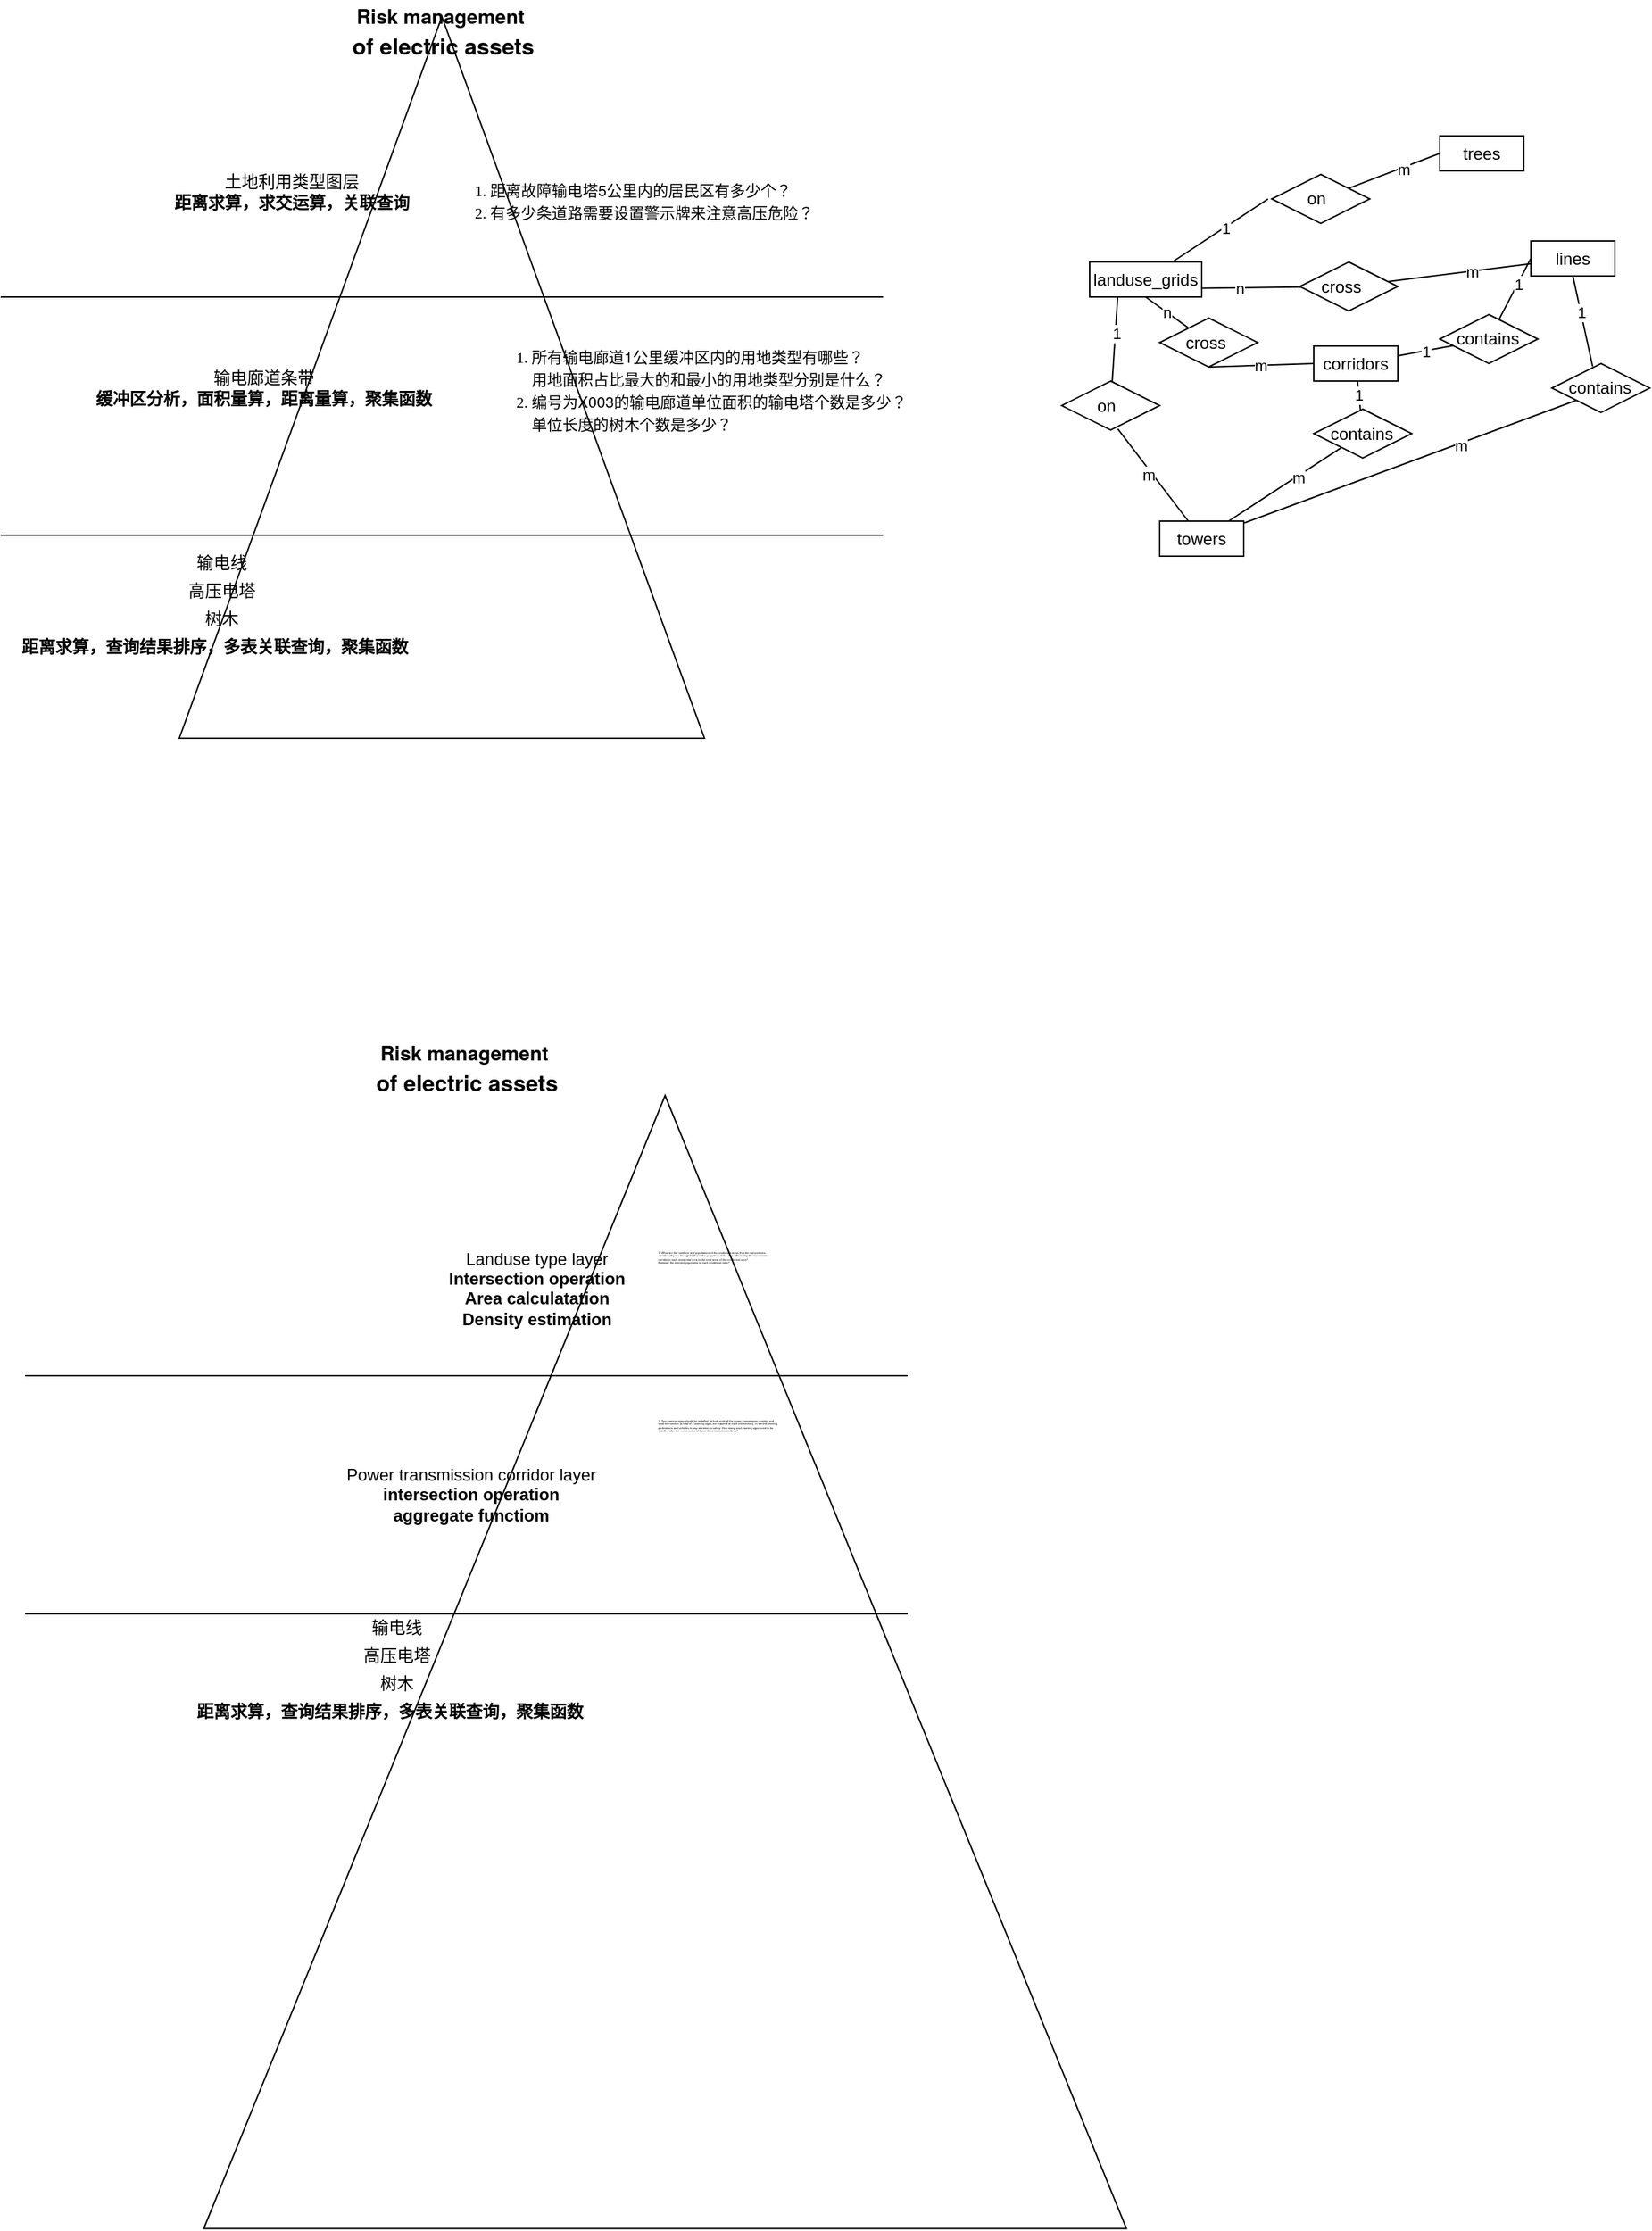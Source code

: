 <mxfile version="14.1.8" type="github">
  <diagram id="ItdWHxaEiJTJODX1TtfW" name="Page-1">
    <mxGraphModel dx="783" dy="511" grid="1" gridSize="10" guides="1" tooltips="1" connect="1" arrows="1" fold="1" page="0" pageScale="1" pageWidth="850" pageHeight="1100" math="0" shadow="0">
      <root>
        <mxCell id="0" />
        <mxCell id="1" parent="0" />
        <mxCell id="6G2YrjMsrMPKAnSGt6pV-1" value="" style="triangle;whiteSpace=wrap;html=1;rotation=-90;" parent="1" vertex="1">
          <mxGeometry x="120" y="120" width="515" height="375" as="geometry" />
        </mxCell>
        <mxCell id="6G2YrjMsrMPKAnSGt6pV-3" value="" style="endArrow=none;html=1;" parent="1" edge="1">
          <mxGeometry width="50" height="50" relative="1" as="geometry">
            <mxPoint x="62.5" y="250" as="sourcePoint" />
            <mxPoint x="692.5" y="250" as="targetPoint" />
          </mxGeometry>
        </mxCell>
        <mxCell id="6G2YrjMsrMPKAnSGt6pV-4" value="" style="endArrow=none;html=1;" parent="1" edge="1">
          <mxGeometry width="50" height="50" relative="1" as="geometry">
            <mxPoint x="62.5" y="420" as="sourcePoint" />
            <mxPoint x="692.5" y="420" as="targetPoint" />
          </mxGeometry>
        </mxCell>
        <mxCell id="6G2YrjMsrMPKAnSGt6pV-5" value="&lt;ol class=&quot;ol1&quot; style=&quot;font-size: medium&quot;&gt;&lt;li class=&quot;li1&quot; style=&quot;margin: 0px ; font-stretch: normal ; font-size: 11px ; line-height: normal ; font-family: &amp;#34;pingfang sc&amp;#34;&quot;&gt;&lt;span class=&quot;s1&quot; style=&quot;font-stretch: normal ; line-height: normal ; font-family: &amp;#34;helvetica neue&amp;#34;&quot;&gt;&lt;/span&gt;距离故障输电塔&lt;span class=&quot;s1&quot; style=&quot;font-stretch: normal ; line-height: normal ; font-family: &amp;#34;helvetica neue&amp;#34;&quot;&gt;5&lt;/span&gt;公里内的居民区有多少个？&lt;/li&gt;&lt;li class=&quot;li1&quot; style=&quot;margin: 0px ; font-stretch: normal ; font-size: 11px ; line-height: normal ; font-family: &amp;#34;pingfang sc&amp;#34;&quot;&gt;&lt;span class=&quot;s1&quot; style=&quot;font-stretch: normal ; line-height: normal ; font-family: &amp;#34;helvetica neue&amp;#34;&quot;&gt;&lt;/span&gt;有多少条道路需要设置警示牌来注意高压危险？&lt;/li&gt;&lt;/ol&gt;" style="text;html=1;align=left;verticalAlign=middle;resizable=0;points=[];autosize=1;" parent="1" vertex="1">
          <mxGeometry x="370" y="145" width="310" height="70" as="geometry" />
        </mxCell>
        <mxCell id="6G2YrjMsrMPKAnSGt6pV-6" value="土地利用类型图层&lt;br&gt;&lt;b&gt;距离求算，求交运算，关联查询&lt;/b&gt;" style="text;html=1;align=center;verticalAlign=middle;resizable=0;points=[];autosize=1;" parent="1" vertex="1">
          <mxGeometry x="180" y="160" width="180" height="30" as="geometry" />
        </mxCell>
        <mxCell id="6G2YrjMsrMPKAnSGt6pV-7" value="输电廊道条带&lt;br&gt;&lt;b&gt;缓冲区分析，面积量算，距离量算，聚集函数&lt;/b&gt;" style="text;html=1;align=center;verticalAlign=middle;resizable=0;points=[];autosize=1;" parent="1" vertex="1">
          <mxGeometry x="120" y="300" width="260" height="30" as="geometry" />
        </mxCell>
        <mxCell id="6G2YrjMsrMPKAnSGt6pV-8" value="输电线" style="text;html=1;align=center;verticalAlign=middle;resizable=0;points=[];autosize=1;" parent="1" vertex="1">
          <mxGeometry x="195" y="430" width="50" height="20" as="geometry" />
        </mxCell>
        <mxCell id="6G2YrjMsrMPKAnSGt6pV-9" value="高压电塔" style="text;html=1;align=center;verticalAlign=middle;resizable=0;points=[];autosize=1;" parent="1" vertex="1">
          <mxGeometry x="190" y="450" width="60" height="20" as="geometry" />
        </mxCell>
        <mxCell id="6G2YrjMsrMPKAnSGt6pV-10" value="&lt;ol class=&quot;ol1&quot; style=&quot;text-align: left ; font-size: medium&quot;&gt;&lt;li class=&quot;li1&quot; style=&quot;margin: 0px ; font-stretch: normal ; font-size: 11px ; line-height: normal ; font-family: &amp;#34;pingfang sc&amp;#34;&quot;&gt;所有输电廊道&lt;span class=&quot;s1&quot; style=&quot;font-stretch: normal ; line-height: normal ; font-family: &amp;#34;helvetica neue&amp;#34;&quot;&gt;1&lt;/span&gt;公里缓冲区内的用地类型有哪些？&lt;br&gt;用地面积占比最大的和最小的用地类型分别是什么？&lt;/li&gt;&lt;li class=&quot;li1&quot; style=&quot;margin: 0px ; font-stretch: normal ; font-size: 11px ; line-height: normal ; font-family: &amp;#34;pingfang sc&amp;#34;&quot;&gt;编号为&lt;span class=&quot;s1&quot; style=&quot;font-stretch: normal ; line-height: normal ; font-family: &amp;#34;helvetica neue&amp;#34;&quot;&gt;X003&lt;/span&gt;的输电廊道单位面积的输电塔个数是多少？&lt;br&gt;单位长度的树木个数是多少？&lt;/li&gt;&lt;/ol&gt;" style="text;html=1;align=center;verticalAlign=middle;resizable=0;points=[];autosize=1;" parent="1" vertex="1">
          <mxGeometry x="380" y="260" width="350" height="110" as="geometry" />
        </mxCell>
        <mxCell id="6G2YrjMsrMPKAnSGt6pV-12" value="树木" style="text;html=1;align=center;verticalAlign=middle;resizable=0;points=[];autosize=1;" parent="1" vertex="1">
          <mxGeometry x="200" y="470" width="40" height="20" as="geometry" />
        </mxCell>
        <mxCell id="6G2YrjMsrMPKAnSGt6pV-13" value="&lt;b&gt;距离求算，查询结果排序，多表关联查询，聚集函数&lt;/b&gt;" style="text;html=1;align=center;verticalAlign=middle;resizable=0;points=[];autosize=1;" parent="1" vertex="1">
          <mxGeometry x="70" y="490" width="290" height="20" as="geometry" />
        </mxCell>
        <mxCell id="6G2YrjMsrMPKAnSGt6pV-14" value="&lt;p class=&quot;p1&quot; style=&quot;margin: 0px ; font-stretch: normal ; line-height: normal ; font-family: &amp;#34;helvetica neue&amp;#34;&quot;&gt;&lt;b&gt;&lt;font style=&quot;font-size: 14px&quot;&gt;Risk management&lt;span class=&quot;Apple-converted-space&quot;&gt;&amp;nbsp;&lt;/span&gt;&lt;/font&gt;&lt;/b&gt;&lt;/p&gt;&lt;p class=&quot;p1&quot; style=&quot;margin: 0px ; font-stretch: normal ; line-height: normal ; font-family: &amp;#34;helvetica neue&amp;#34;&quot;&gt;&lt;b&gt;&lt;font size=&quot;3&quot;&gt;of electric assets&lt;/font&gt;&lt;/b&gt;&lt;/p&gt;" style="text;html=1;align=center;verticalAlign=middle;resizable=0;points=[];autosize=1;" parent="1" vertex="1">
          <mxGeometry x="302.5" y="40" width="150" height="40" as="geometry" />
        </mxCell>
        <mxCell id="6G2YrjMsrMPKAnSGt6pV-15" value="trees" style="rounded=0;whiteSpace=wrap;html=1;align=center;" parent="1" vertex="1">
          <mxGeometry x="1090" y="135" width="60" height="25" as="geometry" />
        </mxCell>
        <mxCell id="6G2YrjMsrMPKAnSGt6pV-23" style="edgeStyle=none;rounded=0;orthogonalLoop=1;jettySize=auto;html=1;entryX=0;entryY=0.5;entryDx=0;entryDy=0;endArrow=none;endFill=0;" parent="1" source="6G2YrjMsrMPKAnSGt6pV-17" target="6G2YrjMsrMPKAnSGt6pV-15" edge="1">
          <mxGeometry relative="1" as="geometry" />
        </mxCell>
        <mxCell id="6G2YrjMsrMPKAnSGt6pV-26" value="m" style="edgeLabel;html=1;align=center;verticalAlign=middle;resizable=0;points=[];" parent="6G2YrjMsrMPKAnSGt6pV-23" vertex="1" connectable="0">
          <mxGeometry x="0.194" y="-1" relative="1" as="geometry">
            <mxPoint as="offset" />
          </mxGeometry>
        </mxCell>
        <mxCell id="6G2YrjMsrMPKAnSGt6pV-17" value="&amp;nbsp; &amp;nbsp; &amp;nbsp; &amp;nbsp;on" style="rhombus;whiteSpace=wrap;html=1;align=left;" parent="1" vertex="1">
          <mxGeometry x="970" y="162.5" width="70" height="35" as="geometry" />
        </mxCell>
        <mxCell id="6G2YrjMsrMPKAnSGt6pV-22" style="rounded=0;orthogonalLoop=1;jettySize=auto;html=1;entryX=-0.038;entryY=0.501;entryDx=0;entryDy=0;entryPerimeter=0;horizontal=0;endArrow=none;endFill=0;" parent="1" source="6G2YrjMsrMPKAnSGt6pV-18" target="6G2YrjMsrMPKAnSGt6pV-17" edge="1">
          <mxGeometry relative="1" as="geometry" />
        </mxCell>
        <mxCell id="6G2YrjMsrMPKAnSGt6pV-25" value="1" style="edgeLabel;html=1;align=center;verticalAlign=middle;resizable=0;points=[];" parent="6G2YrjMsrMPKAnSGt6pV-22" vertex="1" connectable="0">
          <mxGeometry x="0.104" y="-1" relative="1" as="geometry">
            <mxPoint as="offset" />
          </mxGeometry>
        </mxCell>
        <mxCell id="6G2YrjMsrMPKAnSGt6pV-49" style="edgeStyle=none;rounded=0;orthogonalLoop=1;jettySize=auto;html=1;exitX=1;exitY=0.75;exitDx=0;exitDy=0;endArrow=none;endFill=0;" parent="1" source="6G2YrjMsrMPKAnSGt6pV-18" target="6G2YrjMsrMPKAnSGt6pV-48" edge="1">
          <mxGeometry relative="1" as="geometry" />
        </mxCell>
        <mxCell id="6G2YrjMsrMPKAnSGt6pV-51" value="n" style="edgeLabel;html=1;align=center;verticalAlign=middle;resizable=0;points=[];" parent="6G2YrjMsrMPKAnSGt6pV-49" vertex="1" connectable="0">
          <mxGeometry x="-0.234" relative="1" as="geometry">
            <mxPoint as="offset" />
          </mxGeometry>
        </mxCell>
        <mxCell id="6G2YrjMsrMPKAnSGt6pV-18" value="landuse_grids" style="rounded=0;whiteSpace=wrap;html=1;align=center;" parent="1" vertex="1">
          <mxGeometry x="840" y="225" width="80" height="25" as="geometry" />
        </mxCell>
        <mxCell id="6G2YrjMsrMPKAnSGt6pV-55" style="edgeStyle=none;rounded=0;orthogonalLoop=1;jettySize=auto;html=1;entryX=0.573;entryY=0.976;entryDx=0;entryDy=0;entryPerimeter=0;endArrow=none;endFill=0;" parent="1" source="6G2YrjMsrMPKAnSGt6pV-19" target="6G2YrjMsrMPKAnSGt6pV-54" edge="1">
          <mxGeometry relative="1" as="geometry" />
        </mxCell>
        <mxCell id="6G2YrjMsrMPKAnSGt6pV-57" value="m" style="edgeLabel;html=1;align=center;verticalAlign=middle;resizable=0;points=[];" parent="6G2YrjMsrMPKAnSGt6pV-55" vertex="1" connectable="0">
          <mxGeometry x="0.064" y="2" relative="1" as="geometry">
            <mxPoint as="offset" />
          </mxGeometry>
        </mxCell>
        <mxCell id="6G2YrjMsrMPKAnSGt6pV-19" value="towers" style="rounded=0;whiteSpace=wrap;html=1;align=center;" parent="1" vertex="1">
          <mxGeometry x="890" y="410" width="60" height="25" as="geometry" />
        </mxCell>
        <mxCell id="6G2YrjMsrMPKAnSGt6pV-34" style="edgeStyle=none;rounded=0;orthogonalLoop=1;jettySize=auto;html=1;endArrow=none;endFill=0;" parent="1" source="6G2YrjMsrMPKAnSGt6pV-20" target="6G2YrjMsrMPKAnSGt6pV-33" edge="1">
          <mxGeometry relative="1" as="geometry" />
        </mxCell>
        <mxCell id="6G2YrjMsrMPKAnSGt6pV-36" value="1" style="edgeLabel;html=1;align=center;verticalAlign=middle;resizable=0;points=[];" parent="6G2YrjMsrMPKAnSGt6pV-34" vertex="1" connectable="0">
          <mxGeometry x="0.013" relative="1" as="geometry">
            <mxPoint as="offset" />
          </mxGeometry>
        </mxCell>
        <mxCell id="6G2YrjMsrMPKAnSGt6pV-45" value="1" style="edgeStyle=none;rounded=0;orthogonalLoop=1;jettySize=auto;html=1;endArrow=none;endFill=0;" parent="1" source="6G2YrjMsrMPKAnSGt6pV-20" target="6G2YrjMsrMPKAnSGt6pV-39" edge="1">
          <mxGeometry relative="1" as="geometry" />
        </mxCell>
        <mxCell id="6G2YrjMsrMPKAnSGt6pV-20" value="corridors" style="rounded=0;whiteSpace=wrap;html=1;align=center;" parent="1" vertex="1">
          <mxGeometry x="1000" y="285" width="60" height="25" as="geometry" />
        </mxCell>
        <mxCell id="6G2YrjMsrMPKAnSGt6pV-41" style="edgeStyle=none;rounded=0;orthogonalLoop=1;jettySize=auto;html=1;exitX=0.5;exitY=1;exitDx=0;exitDy=0;entryX=0.416;entryY=0.061;entryDx=0;entryDy=0;entryPerimeter=0;endArrow=none;endFill=0;" parent="1" source="6G2YrjMsrMPKAnSGt6pV-21" target="6G2YrjMsrMPKAnSGt6pV-40" edge="1">
          <mxGeometry relative="1" as="geometry" />
        </mxCell>
        <mxCell id="6G2YrjMsrMPKAnSGt6pV-43" value="1" style="edgeLabel;html=1;align=center;verticalAlign=middle;resizable=0;points=[];" parent="6G2YrjMsrMPKAnSGt6pV-41" vertex="1" connectable="0">
          <mxGeometry x="-0.192" relative="1" as="geometry">
            <mxPoint as="offset" />
          </mxGeometry>
        </mxCell>
        <mxCell id="6G2YrjMsrMPKAnSGt6pV-21" value="lines" style="rounded=0;whiteSpace=wrap;html=1;align=center;" parent="1" vertex="1">
          <mxGeometry x="1155" y="210" width="60" height="25" as="geometry" />
        </mxCell>
        <mxCell id="6G2YrjMsrMPKAnSGt6pV-31" value="n" style="edgeStyle=none;rounded=0;orthogonalLoop=1;jettySize=auto;html=1;endArrow=none;endFill=0;entryX=0.5;entryY=1;entryDx=0;entryDy=0;" parent="1" source="6G2YrjMsrMPKAnSGt6pV-28" target="6G2YrjMsrMPKAnSGt6pV-18" edge="1">
          <mxGeometry relative="1" as="geometry">
            <mxPoint x="880" y="270" as="targetPoint" />
          </mxGeometry>
        </mxCell>
        <mxCell id="6G2YrjMsrMPKAnSGt6pV-32" value="m" style="edgeStyle=none;rounded=0;orthogonalLoop=1;jettySize=auto;html=1;exitX=0.5;exitY=1;exitDx=0;exitDy=0;entryX=0;entryY=0.5;entryDx=0;entryDy=0;endArrow=none;endFill=0;" parent="1" source="6G2YrjMsrMPKAnSGt6pV-28" target="6G2YrjMsrMPKAnSGt6pV-20" edge="1">
          <mxGeometry relative="1" as="geometry" />
        </mxCell>
        <mxCell id="6G2YrjMsrMPKAnSGt6pV-28" value="&amp;nbsp; &amp;nbsp; &amp;nbsp;cross" style="rhombus;whiteSpace=wrap;html=1;align=left;" parent="1" vertex="1">
          <mxGeometry x="890" y="265" width="70" height="35" as="geometry" />
        </mxCell>
        <mxCell id="6G2YrjMsrMPKAnSGt6pV-35" style="edgeStyle=none;rounded=0;orthogonalLoop=1;jettySize=auto;html=1;entryX=0;entryY=0.5;entryDx=0;entryDy=0;endArrow=none;endFill=0;" parent="1" source="6G2YrjMsrMPKAnSGt6pV-33" target="6G2YrjMsrMPKAnSGt6pV-21" edge="1">
          <mxGeometry relative="1" as="geometry" />
        </mxCell>
        <mxCell id="6G2YrjMsrMPKAnSGt6pV-38" value="1" style="edgeLabel;html=1;align=center;verticalAlign=middle;resizable=0;points=[];" parent="6G2YrjMsrMPKAnSGt6pV-35" vertex="1" connectable="0">
          <mxGeometry x="0.172" relative="1" as="geometry">
            <mxPoint as="offset" />
          </mxGeometry>
        </mxCell>
        <mxCell id="6G2YrjMsrMPKAnSGt6pV-33" value="&amp;nbsp; &amp;nbsp;contains" style="rhombus;whiteSpace=wrap;html=1;align=left;" parent="1" vertex="1">
          <mxGeometry x="1090" y="262.5" width="70" height="35" as="geometry" />
        </mxCell>
        <mxCell id="6G2YrjMsrMPKAnSGt6pV-46" style="edgeStyle=none;rounded=0;orthogonalLoop=1;jettySize=auto;html=1;endArrow=none;endFill=0;" parent="1" source="6G2YrjMsrMPKAnSGt6pV-39" target="6G2YrjMsrMPKAnSGt6pV-19" edge="1">
          <mxGeometry relative="1" as="geometry" />
        </mxCell>
        <mxCell id="6G2YrjMsrMPKAnSGt6pV-47" value="m" style="edgeLabel;html=1;align=center;verticalAlign=middle;resizable=0;points=[];" parent="6G2YrjMsrMPKAnSGt6pV-46" vertex="1" connectable="0">
          <mxGeometry x="-0.207" y="1" relative="1" as="geometry">
            <mxPoint as="offset" />
          </mxGeometry>
        </mxCell>
        <mxCell id="6G2YrjMsrMPKAnSGt6pV-39" value="&amp;nbsp; &amp;nbsp;contains" style="rhombus;whiteSpace=wrap;html=1;align=left;" parent="1" vertex="1">
          <mxGeometry x="1000" y="330" width="70" height="35" as="geometry" />
        </mxCell>
        <mxCell id="6G2YrjMsrMPKAnSGt6pV-42" style="edgeStyle=none;rounded=0;orthogonalLoop=1;jettySize=auto;html=1;exitX=0;exitY=1;exitDx=0;exitDy=0;endArrow=none;endFill=0;" parent="1" source="6G2YrjMsrMPKAnSGt6pV-40" target="6G2YrjMsrMPKAnSGt6pV-19" edge="1">
          <mxGeometry relative="1" as="geometry" />
        </mxCell>
        <mxCell id="6G2YrjMsrMPKAnSGt6pV-44" value="m" style="edgeLabel;html=1;align=center;verticalAlign=middle;resizable=0;points=[];" parent="6G2YrjMsrMPKAnSGt6pV-42" vertex="1" connectable="0">
          <mxGeometry x="-0.295" y="1" relative="1" as="geometry">
            <mxPoint as="offset" />
          </mxGeometry>
        </mxCell>
        <mxCell id="6G2YrjMsrMPKAnSGt6pV-40" value="&amp;nbsp; &amp;nbsp;contains" style="rhombus;whiteSpace=wrap;html=1;align=left;" parent="1" vertex="1">
          <mxGeometry x="1170" y="297.5" width="70" height="35" as="geometry" />
        </mxCell>
        <mxCell id="6G2YrjMsrMPKAnSGt6pV-50" style="edgeStyle=none;rounded=0;orthogonalLoop=1;jettySize=auto;html=1;endArrow=none;endFill=0;" parent="1" source="6G2YrjMsrMPKAnSGt6pV-48" target="6G2YrjMsrMPKAnSGt6pV-21" edge="1">
          <mxGeometry relative="1" as="geometry" />
        </mxCell>
        <mxCell id="6G2YrjMsrMPKAnSGt6pV-52" value="m" style="edgeLabel;html=1;align=center;verticalAlign=middle;resizable=0;points=[];" parent="6G2YrjMsrMPKAnSGt6pV-50" vertex="1" connectable="0">
          <mxGeometry x="0.171" relative="1" as="geometry">
            <mxPoint as="offset" />
          </mxGeometry>
        </mxCell>
        <mxCell id="6G2YrjMsrMPKAnSGt6pV-48" value="&amp;nbsp; &amp;nbsp; cross" style="rhombus;whiteSpace=wrap;html=1;align=left;" parent="1" vertex="1">
          <mxGeometry x="990" y="225" width="70" height="35" as="geometry" />
        </mxCell>
        <mxCell id="6G2YrjMsrMPKAnSGt6pV-56" style="edgeStyle=none;rounded=0;orthogonalLoop=1;jettySize=auto;html=1;entryX=0.25;entryY=1;entryDx=0;entryDy=0;endArrow=none;endFill=0;" parent="1" source="6G2YrjMsrMPKAnSGt6pV-54" target="6G2YrjMsrMPKAnSGt6pV-18" edge="1">
          <mxGeometry relative="1" as="geometry" />
        </mxCell>
        <mxCell id="6G2YrjMsrMPKAnSGt6pV-58" value="1" style="edgeLabel;html=1;align=center;verticalAlign=middle;resizable=0;points=[];" parent="6G2YrjMsrMPKAnSGt6pV-56" vertex="1" connectable="0">
          <mxGeometry x="0.15" relative="1" as="geometry">
            <mxPoint as="offset" />
          </mxGeometry>
        </mxCell>
        <mxCell id="6G2YrjMsrMPKAnSGt6pV-54" value="&amp;nbsp; &amp;nbsp; &amp;nbsp; &amp;nbsp;on" style="rhombus;whiteSpace=wrap;html=1;align=left;" parent="1" vertex="1">
          <mxGeometry x="820" y="310" width="70" height="35" as="geometry" />
        </mxCell>
        <mxCell id="OomV4tTkSE6pyl4ZflRj-1" value="" style="triangle;whiteSpace=wrap;html=1;rotation=-90;" vertex="1" parent="1">
          <mxGeometry x="132.5" y="895" width="808.75" height="658.75" as="geometry" />
        </mxCell>
        <mxCell id="OomV4tTkSE6pyl4ZflRj-2" value="" style="endArrow=none;html=1;" edge="1" parent="1">
          <mxGeometry width="50" height="50" relative="1" as="geometry">
            <mxPoint x="80" y="1020" as="sourcePoint" />
            <mxPoint x="710" y="1020" as="targetPoint" />
          </mxGeometry>
        </mxCell>
        <mxCell id="OomV4tTkSE6pyl4ZflRj-3" value="" style="endArrow=none;html=1;" edge="1" parent="1">
          <mxGeometry width="50" height="50" relative="1" as="geometry">
            <mxPoint x="80" y="1190" as="sourcePoint" />
            <mxPoint x="710" y="1190" as="targetPoint" />
          </mxGeometry>
        </mxCell>
        <mxCell id="OomV4tTkSE6pyl4ZflRj-5" value="Landuse type layer&lt;br&gt;&lt;b&gt;Intersection operation&lt;/b&gt;&lt;br&gt;&lt;b&gt;Area calculatation&lt;/b&gt;&lt;br&gt;&lt;div&gt;&lt;b&gt;Density estimation&lt;/b&gt;&lt;/div&gt;&lt;div style=&quot;font-weight: bold&quot;&gt;&lt;br&gt;&lt;/div&gt;" style="text;html=1;align=center;verticalAlign=middle;resizable=0;points=[];autosize=1;" vertex="1" parent="1">
          <mxGeometry x="375" y="930" width="140" height="70" as="geometry" />
        </mxCell>
        <mxCell id="OomV4tTkSE6pyl4ZflRj-6" value="&lt;div&gt;Power transmission corridor layer&lt;/div&gt;&lt;b&gt;intersection operation&lt;/b&gt;&lt;br&gt;&lt;b&gt;aggregate functiom&lt;/b&gt;" style="text;html=1;align=center;verticalAlign=middle;resizable=0;points=[];autosize=1;" vertex="1" parent="1">
          <mxGeometry x="302.5" y="1080" width="190" height="50" as="geometry" />
        </mxCell>
        <mxCell id="OomV4tTkSE6pyl4ZflRj-7" value="输电线" style="text;html=1;align=center;verticalAlign=middle;resizable=0;points=[];autosize=1;" vertex="1" parent="1">
          <mxGeometry x="320" y="1190" width="50" height="20" as="geometry" />
        </mxCell>
        <mxCell id="OomV4tTkSE6pyl4ZflRj-8" value="高压电塔" style="text;html=1;align=center;verticalAlign=middle;resizable=0;points=[];autosize=1;" vertex="1" parent="1">
          <mxGeometry x="315" y="1210" width="60" height="20" as="geometry" />
        </mxCell>
        <mxCell id="OomV4tTkSE6pyl4ZflRj-10" value="树木" style="text;html=1;align=center;verticalAlign=middle;resizable=0;points=[];autosize=1;" vertex="1" parent="1">
          <mxGeometry x="325" y="1230" width="40" height="20" as="geometry" />
        </mxCell>
        <mxCell id="OomV4tTkSE6pyl4ZflRj-11" value="&lt;b&gt;距离求算，查询结果排序，多表关联查询，聚集函数&lt;/b&gt;" style="text;html=1;align=center;verticalAlign=middle;resizable=0;points=[];autosize=1;" vertex="1" parent="1">
          <mxGeometry x="195" y="1250" width="290" height="20" as="geometry" />
        </mxCell>
        <mxCell id="OomV4tTkSE6pyl4ZflRj-12" value="&lt;p class=&quot;p1&quot; style=&quot;margin: 0px ; font-stretch: normal ; line-height: normal ; font-family: &amp;#34;helvetica neue&amp;#34;&quot;&gt;&lt;b&gt;&lt;font style=&quot;font-size: 14px&quot;&gt;Risk management&lt;span class=&quot;Apple-converted-space&quot;&gt;&amp;nbsp;&lt;/span&gt;&lt;/font&gt;&lt;/b&gt;&lt;/p&gt;&lt;p class=&quot;p1&quot; style=&quot;margin: 0px ; font-stretch: normal ; line-height: normal ; font-family: &amp;#34;helvetica neue&amp;#34;&quot;&gt;&lt;b&gt;&lt;font size=&quot;3&quot;&gt;of electric assets&lt;/font&gt;&lt;/b&gt;&lt;/p&gt;" style="text;html=1;align=center;verticalAlign=middle;resizable=0;points=[];autosize=1;" vertex="1" parent="1">
          <mxGeometry x="320" y="780" width="150" height="40" as="geometry" />
        </mxCell>
        <mxCell id="OomV4tTkSE6pyl4ZflRj-18" value="1. Two warning signs should be installed&amp;nbsp; at both ends of the power transmission corridor and &lt;br&gt;road intersection (a total of 4 warning signs are required at each intersection)&amp;nbsp; to remind passing &lt;br&gt;pedestrians and vehicles to pay attention to safety. How many road warning signs need to be &lt;br&gt;installed after the construction of these three transmission lines?" style="text;html=1;align=left;verticalAlign=middle;resizable=0;points=[];autosize=1;fontSize=2;" vertex="1" parent="1">
          <mxGeometry x="530" y="1050" width="530" height="10" as="geometry" />
        </mxCell>
        <mxCell id="OomV4tTkSE6pyl4ZflRj-19" value="1. What are the numbers and populations of the residential areas that the transmission &lt;br&gt;corridor will pass through? What is the proportion of the area affected by the transmission &lt;br&gt;corridor in each residential area to the total area&amp;nbsp; of ​​the residential area? &lt;br&gt;Estimate the affected population in each residential area?" style="text;html=1;align=left;verticalAlign=middle;resizable=0;points=[];autosize=1;fontSize=2;" vertex="1" parent="1">
          <mxGeometry x="530" y="930" width="490" height="10" as="geometry" />
        </mxCell>
      </root>
    </mxGraphModel>
  </diagram>
</mxfile>
